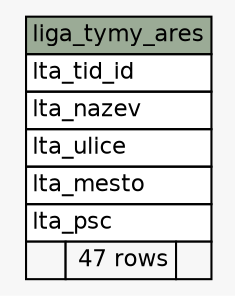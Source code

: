 // dot 2.38.0 on Mac OS X 10.9.4
// SchemaSpy rev 590
digraph "liga_tymy_ares" {
  graph [
    rankdir="RL"
    bgcolor="#f7f7f7"
    nodesep="0.18"
    ranksep="0.46"
    fontname="Helvetica"
    fontsize="11"
  ];
  node [
    fontname="Helvetica"
    fontsize="11"
    shape="plaintext"
  ];
  edge [
    arrowsize="0.8"
  ];
  "liga_tymy_ares" [
    label=<
    <TABLE BORDER="0" CELLBORDER="1" CELLSPACING="0" BGCOLOR="#ffffff">
      <TR><TD COLSPAN="3" BGCOLOR="#9bab96" ALIGN="CENTER">liga_tymy_ares</TD></TR>
      <TR><TD PORT="lta_tid_id" COLSPAN="3" ALIGN="LEFT">lta_tid_id</TD></TR>
      <TR><TD PORT="lta_nazev" COLSPAN="3" ALIGN="LEFT">lta_nazev</TD></TR>
      <TR><TD PORT="lta_ulice" COLSPAN="3" ALIGN="LEFT">lta_ulice</TD></TR>
      <TR><TD PORT="lta_mesto" COLSPAN="3" ALIGN="LEFT">lta_mesto</TD></TR>
      <TR><TD PORT="lta_psc" COLSPAN="3" ALIGN="LEFT">lta_psc</TD></TR>
      <TR><TD ALIGN="LEFT" BGCOLOR="#f7f7f7">  </TD><TD ALIGN="RIGHT" BGCOLOR="#f7f7f7">47 rows</TD><TD ALIGN="RIGHT" BGCOLOR="#f7f7f7">  </TD></TR>
    </TABLE>>
    URL="tables/liga_tymy_ares.html"
    tooltip="liga_tymy_ares"
  ];
}
